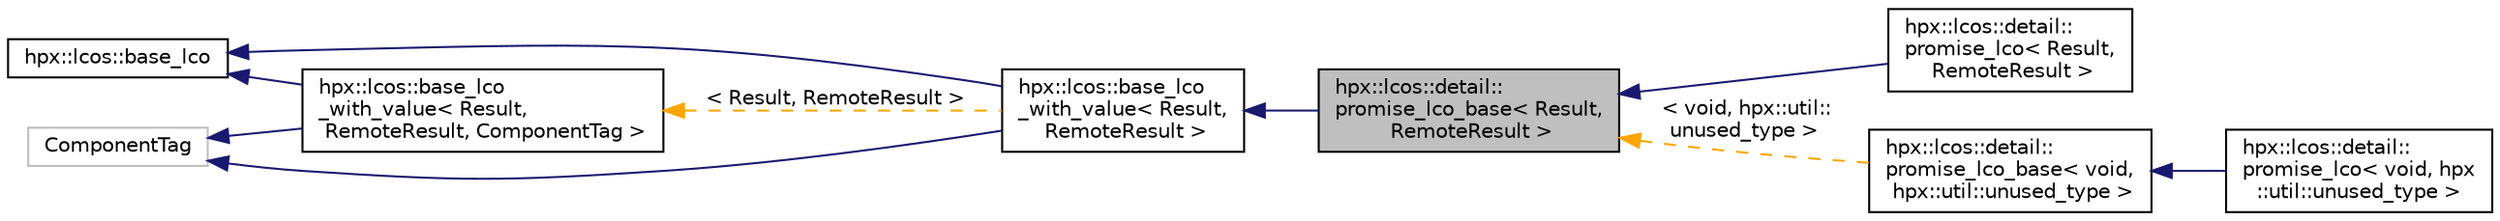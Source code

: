 digraph "hpx::lcos::detail::promise_lco_base&lt; Result, RemoteResult &gt;"
{
  edge [fontname="Helvetica",fontsize="10",labelfontname="Helvetica",labelfontsize="10"];
  node [fontname="Helvetica",fontsize="10",shape=record];
  rankdir="LR";
  Node0 [label="hpx::lcos::detail::\lpromise_lco_base\< Result,\l RemoteResult \>",height=0.2,width=0.4,color="black", fillcolor="grey75", style="filled", fontcolor="black"];
  Node1 -> Node0 [dir="back",color="midnightblue",fontsize="10",style="solid",fontname="Helvetica"];
  Node1 [label="hpx::lcos::base_lco\l_with_value\< Result,\l RemoteResult \>",height=0.2,width=0.4,color="black", fillcolor="white", style="filled",URL="$df/da5/classhpx_1_1lcos_1_1base__lco__with__value.html"];
  Node2 -> Node1 [dir="back",color="midnightblue",fontsize="10",style="solid",fontname="Helvetica"];
  Node2 [label="hpx::lcos::base_lco",height=0.2,width=0.4,color="black", fillcolor="white", style="filled",URL="$d4/d89/classhpx_1_1lcos_1_1base__lco.html"];
  Node3 -> Node1 [dir="back",color="midnightblue",fontsize="10",style="solid",fontname="Helvetica"];
  Node3 [label="ComponentTag",height=0.2,width=0.4,color="grey75", fillcolor="white", style="filled"];
  Node4 -> Node1 [dir="back",color="orange",fontsize="10",style="dashed",label=" \< Result, RemoteResult \>" ,fontname="Helvetica"];
  Node4 [label="hpx::lcos::base_lco\l_with_value\< Result,\l RemoteResult, ComponentTag \>",height=0.2,width=0.4,color="black", fillcolor="white", style="filled",URL="$df/da5/classhpx_1_1lcos_1_1base__lco__with__value.html"];
  Node2 -> Node4 [dir="back",color="midnightblue",fontsize="10",style="solid",fontname="Helvetica"];
  Node3 -> Node4 [dir="back",color="midnightblue",fontsize="10",style="solid",fontname="Helvetica"];
  Node0 -> Node5 [dir="back",color="midnightblue",fontsize="10",style="solid",fontname="Helvetica"];
  Node5 [label="hpx::lcos::detail::\lpromise_lco\< Result,\l RemoteResult \>",height=0.2,width=0.4,color="black", fillcolor="white", style="filled",URL="$df/dd8/classhpx_1_1lcos_1_1detail_1_1promise__lco.html"];
  Node0 -> Node6 [dir="back",color="orange",fontsize="10",style="dashed",label=" \< void, hpx::util::\lunused_type \>" ,fontname="Helvetica"];
  Node6 [label="hpx::lcos::detail::\lpromise_lco_base\< void,\l hpx::util::unused_type \>",height=0.2,width=0.4,color="black", fillcolor="white", style="filled",URL="$de/dd9/classhpx_1_1lcos_1_1detail_1_1promise__lco__base.html"];
  Node6 -> Node7 [dir="back",color="midnightblue",fontsize="10",style="solid",fontname="Helvetica"];
  Node7 [label="hpx::lcos::detail::\lpromise_lco\< void, hpx\l::util::unused_type \>",height=0.2,width=0.4,color="black", fillcolor="white", style="filled",URL="$d0/dc9/classhpx_1_1lcos_1_1detail_1_1promise__lco_3_01void_00_01hpx_1_1util_1_1unused__type_01_4.html"];
}
